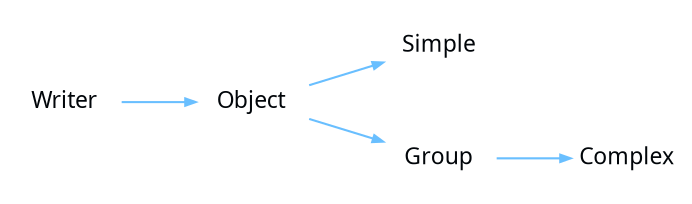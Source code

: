 digraph {
 rankdir = "LR"
 bgcolor = none;
 layout  = dot;
 edge [
   arrowsize = "0.5"
   color     = "#69BFFFFF"
 ]
 WaCqxhO[
   shape    = none
   label    = "Writer"
   margin   = "0.01"
   fontname = "Segoe UI"
   fontsize = "11"
   fontcolor= "#010509FF"
 ]
 WQpqxhO[
   shape    = none
   label    = "Object"
   margin   = "0.01"
   fontname = "Segoe UI"
   fontsize = "11"
   fontcolor= "#010509FF"
 ]
 drCqxhO[
   shape    = none
   label    = "Simple"
   margin   = "0.01"
   fontname = "Segoe UI"
   fontsize = "11"
   fontcolor= "#010509FF"
 ]
 dxgqxhO[
   shape    = none
   label    = "Group"
   margin   = "0.01"
   fontname = "Segoe UI"
   fontsize = "11"
   fontcolor= "#010509FF"
 ]
 WNgqxhO[
   shape    = none
   label    = "Complex"
   margin   = "0.01"
   fontname = "Segoe UI"
   fontsize = "11"
   fontcolor= "#010509FF"
 ]
 dxgqxhO->WNgqxhO
 WQpqxhO->drCqxhO
 WQpqxhO->dxgqxhO
 WaCqxhO->WQpqxhO
}
